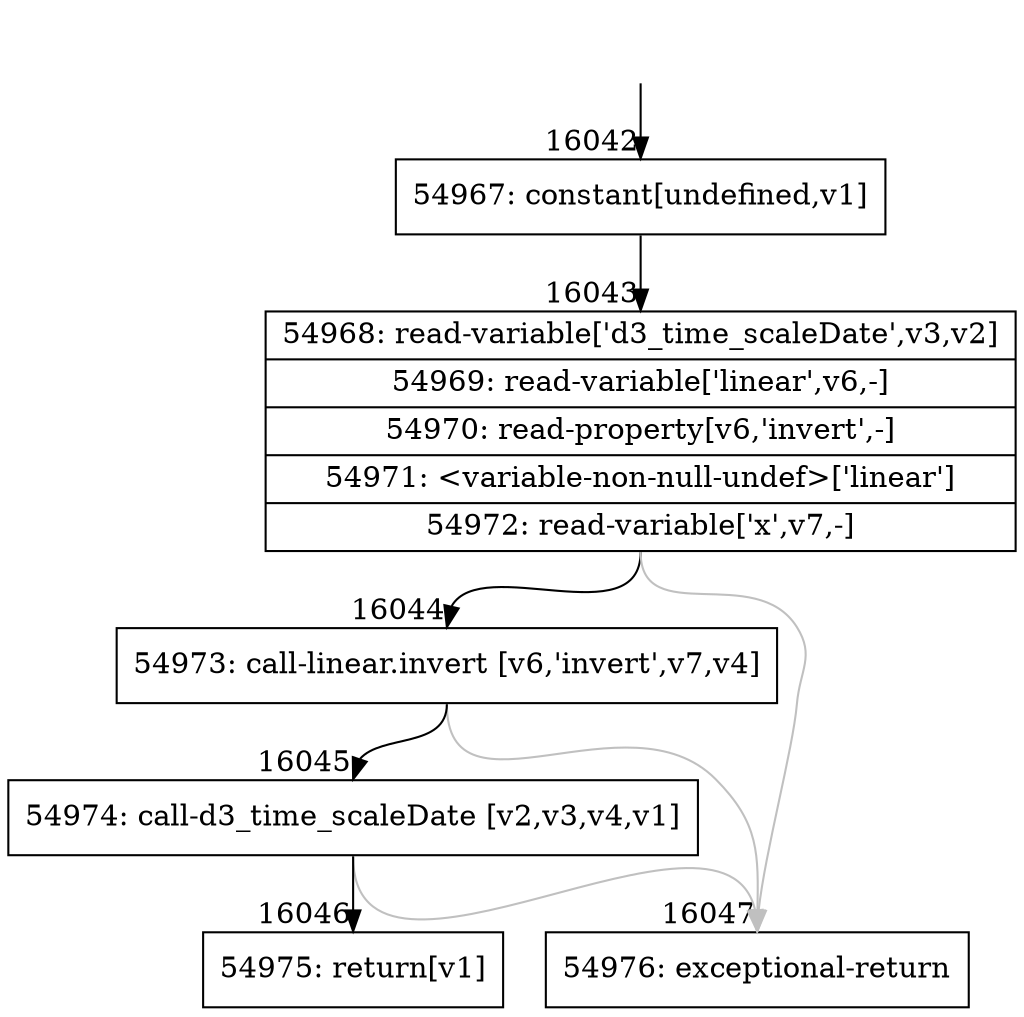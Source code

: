 digraph {
rankdir="TD"
BB_entry1475[shape=none,label=""];
BB_entry1475 -> BB16042 [tailport=s, headport=n, headlabel="    16042"]
BB16042 [shape=record label="{54967: constant[undefined,v1]}" ] 
BB16042 -> BB16043 [tailport=s, headport=n, headlabel="      16043"]
BB16043 [shape=record label="{54968: read-variable['d3_time_scaleDate',v3,v2]|54969: read-variable['linear',v6,-]|54970: read-property[v6,'invert',-]|54971: \<variable-non-null-undef\>['linear']|54972: read-variable['x',v7,-]}" ] 
BB16043 -> BB16044 [tailport=s, headport=n, headlabel="      16044"]
BB16043 -> BB16047 [tailport=s, headport=n, color=gray, headlabel="      16047"]
BB16044 [shape=record label="{54973: call-linear.invert [v6,'invert',v7,v4]}" ] 
BB16044 -> BB16045 [tailport=s, headport=n, headlabel="      16045"]
BB16044 -> BB16047 [tailport=s, headport=n, color=gray]
BB16045 [shape=record label="{54974: call-d3_time_scaleDate [v2,v3,v4,v1]}" ] 
BB16045 -> BB16046 [tailport=s, headport=n, headlabel="      16046"]
BB16045 -> BB16047 [tailport=s, headport=n, color=gray]
BB16046 [shape=record label="{54975: return[v1]}" ] 
BB16047 [shape=record label="{54976: exceptional-return}" ] 
//#$~ 9384
}
